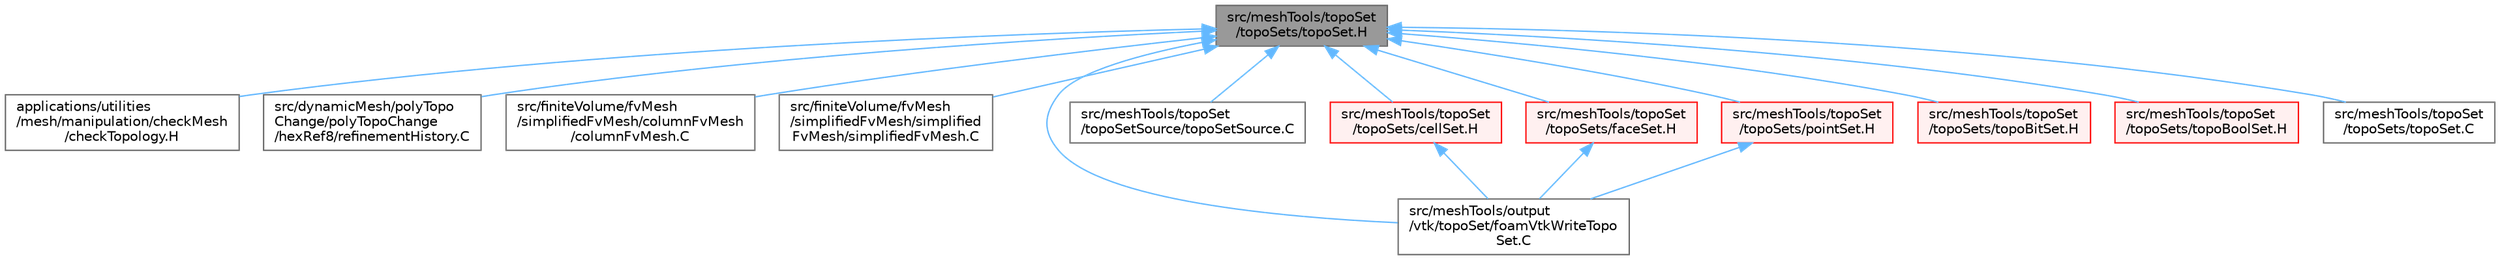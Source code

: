digraph "src/meshTools/topoSet/topoSets/topoSet.H"
{
 // LATEX_PDF_SIZE
  bgcolor="transparent";
  edge [fontname=Helvetica,fontsize=10,labelfontname=Helvetica,labelfontsize=10];
  node [fontname=Helvetica,fontsize=10,shape=box,height=0.2,width=0.4];
  Node1 [id="Node000001",label="src/meshTools/topoSet\l/topoSets/topoSet.H",height=0.2,width=0.4,color="gray40", fillcolor="grey60", style="filled", fontcolor="black",tooltip=" "];
  Node1 -> Node2 [id="edge1_Node000001_Node000002",dir="back",color="steelblue1",style="solid",tooltip=" "];
  Node2 [id="Node000002",label="applications/utilities\l/mesh/manipulation/checkMesh\l/checkTopology.H",height=0.2,width=0.4,color="grey40", fillcolor="white", style="filled",URL="$checkTopology_8H.html",tooltip=" "];
  Node1 -> Node3 [id="edge2_Node000001_Node000003",dir="back",color="steelblue1",style="solid",tooltip=" "];
  Node3 [id="Node000003",label="src/dynamicMesh/polyTopo\lChange/polyTopoChange\l/hexRef8/refinementHistory.C",height=0.2,width=0.4,color="grey40", fillcolor="white", style="filled",URL="$refinementHistory_8C.html",tooltip=" "];
  Node1 -> Node4 [id="edge3_Node000001_Node000004",dir="back",color="steelblue1",style="solid",tooltip=" "];
  Node4 [id="Node000004",label="src/finiteVolume/fvMesh\l/simplifiedFvMesh/columnFvMesh\l/columnFvMesh.C",height=0.2,width=0.4,color="grey40", fillcolor="white", style="filled",URL="$columnFvMesh_8C.html",tooltip=" "];
  Node1 -> Node5 [id="edge4_Node000001_Node000005",dir="back",color="steelblue1",style="solid",tooltip=" "];
  Node5 [id="Node000005",label="src/finiteVolume/fvMesh\l/simplifiedFvMesh/simplified\lFvMesh/simplifiedFvMesh.C",height=0.2,width=0.4,color="grey40", fillcolor="white", style="filled",URL="$simplifiedFvMesh_8C.html",tooltip=" "];
  Node1 -> Node6 [id="edge5_Node000001_Node000006",dir="back",color="steelblue1",style="solid",tooltip=" "];
  Node6 [id="Node000006",label="src/meshTools/output\l/vtk/topoSet/foamVtkWriteTopo\lSet.C",height=0.2,width=0.4,color="grey40", fillcolor="white", style="filled",URL="$foamVtkWriteTopoSet_8C.html",tooltip=" "];
  Node1 -> Node7 [id="edge6_Node000001_Node000007",dir="back",color="steelblue1",style="solid",tooltip=" "];
  Node7 [id="Node000007",label="src/meshTools/topoSet\l/topoSetSource/topoSetSource.C",height=0.2,width=0.4,color="grey40", fillcolor="white", style="filled",URL="$topoSetSource_8C.html",tooltip=" "];
  Node1 -> Node8 [id="edge7_Node000001_Node000008",dir="back",color="steelblue1",style="solid",tooltip=" "];
  Node8 [id="Node000008",label="src/meshTools/topoSet\l/topoSets/cellSet.H",height=0.2,width=0.4,color="red", fillcolor="#FFF0F0", style="filled",URL="$cellSet_8H.html",tooltip=" "];
  Node8 -> Node6 [id="edge8_Node000008_Node000006",dir="back",color="steelblue1",style="solid",tooltip=" "];
  Node1 -> Node66 [id="edge9_Node000001_Node000066",dir="back",color="steelblue1",style="solid",tooltip=" "];
  Node66 [id="Node000066",label="src/meshTools/topoSet\l/topoSets/faceSet.H",height=0.2,width=0.4,color="red", fillcolor="#FFF0F0", style="filled",URL="$faceSet_8H.html",tooltip=" "];
  Node66 -> Node6 [id="edge10_Node000066_Node000006",dir="back",color="steelblue1",style="solid",tooltip=" "];
  Node1 -> Node108 [id="edge11_Node000001_Node000108",dir="back",color="steelblue1",style="solid",tooltip=" "];
  Node108 [id="Node000108",label="src/meshTools/topoSet\l/topoSets/pointSet.H",height=0.2,width=0.4,color="red", fillcolor="#FFF0F0", style="filled",URL="$pointSet_8H.html",tooltip=" "];
  Node108 -> Node6 [id="edge12_Node000108_Node000006",dir="back",color="steelblue1",style="solid",tooltip=" "];
  Node1 -> Node121 [id="edge13_Node000001_Node000121",dir="back",color="steelblue1",style="solid",tooltip=" "];
  Node121 [id="Node000121",label="src/meshTools/topoSet\l/topoSets/topoBitSet.H",height=0.2,width=0.4,color="red", fillcolor="#FFF0F0", style="filled",URL="$topoBitSet_8H.html",tooltip=" "];
  Node1 -> Node132 [id="edge14_Node000001_Node000132",dir="back",color="steelblue1",style="solid",tooltip=" "];
  Node132 [id="Node000132",label="src/meshTools/topoSet\l/topoSets/topoBoolSet.H",height=0.2,width=0.4,color="red", fillcolor="#FFF0F0", style="filled",URL="$topoBoolSet_8H.html",tooltip=" "];
  Node1 -> Node137 [id="edge15_Node000001_Node000137",dir="back",color="steelblue1",style="solid",tooltip=" "];
  Node137 [id="Node000137",label="src/meshTools/topoSet\l/topoSets/topoSet.C",height=0.2,width=0.4,color="grey40", fillcolor="white", style="filled",URL="$src_2meshTools_2topoSet_2topoSets_2topoSet_8C.html",tooltip=" "];
}
